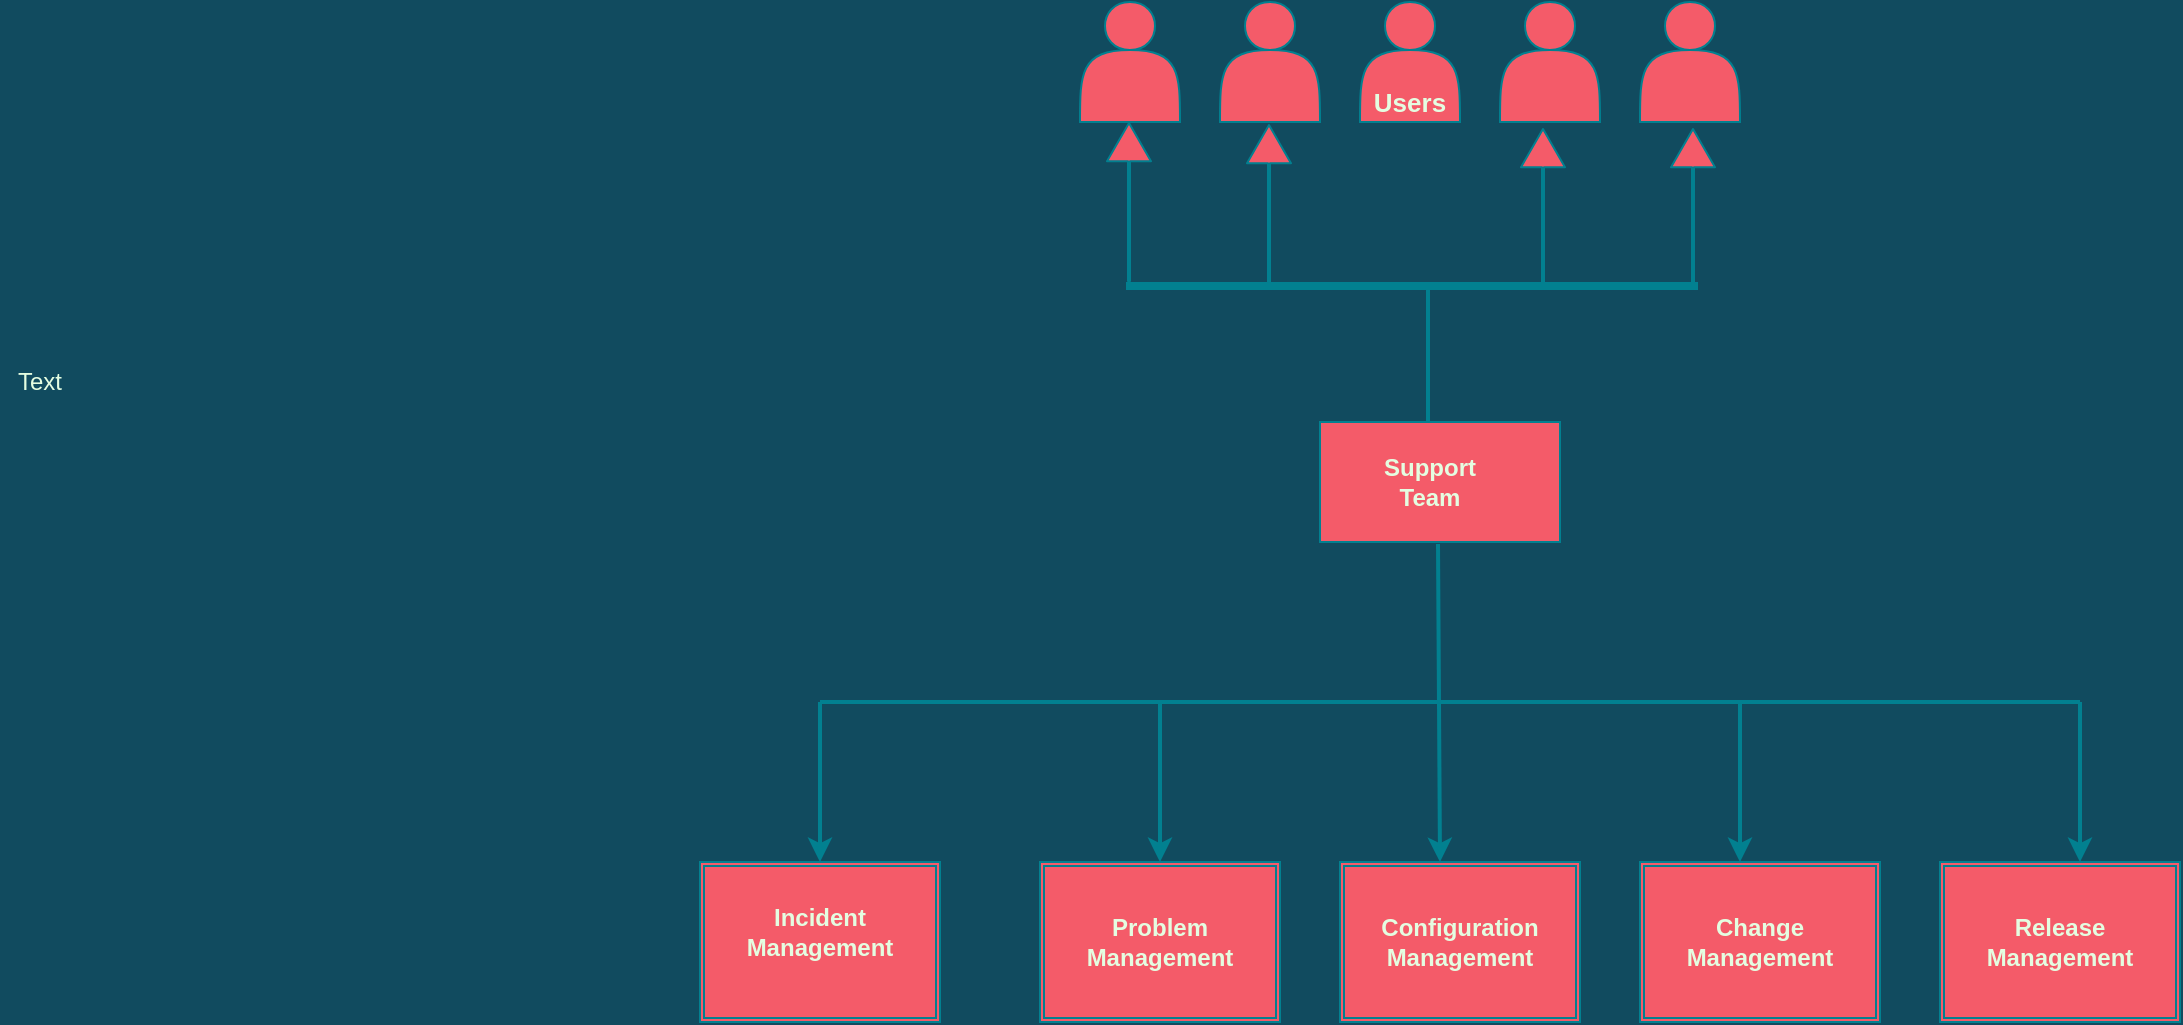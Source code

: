 <mxfile version="14.4.3" type="github">
  <diagram id="u0jsGPL0NDHtBA2eIrma" name="Page-1">
    <mxGraphModel dx="2272" dy="737" grid="1" gridSize="10" guides="1" tooltips="1" connect="1" arrows="1" fold="1" page="1" pageScale="1" pageWidth="850" pageHeight="1100" background="#114B5F" math="0" shadow="0">
      <root>
        <mxCell id="0" />
        <mxCell id="1" parent="0" />
        <mxCell id="ldq4RUyXctAk_ogEGEMd-15" value="" style="shape=actor;whiteSpace=wrap;html=1;fillColor=#F45B69;strokeColor=#028090;fontColor=#E4FDE1;" parent="1" vertex="1">
          <mxGeometry x="250" y="220" width="50" height="60" as="geometry" />
        </mxCell>
        <mxCell id="ldq4RUyXctAk_ogEGEMd-17" value="" style="shape=actor;whiteSpace=wrap;html=1;fillColor=#F45B69;strokeColor=#028090;fontColor=#E4FDE1;" parent="1" vertex="1">
          <mxGeometry x="320" y="220" width="50" height="60" as="geometry" />
        </mxCell>
        <mxCell id="ldq4RUyXctAk_ogEGEMd-18" value="" style="shape=actor;whiteSpace=wrap;html=1;fillColor=#F45B69;strokeColor=#028090;fontColor=#E4FDE1;" parent="1" vertex="1">
          <mxGeometry x="390" y="220" width="50" height="60" as="geometry" />
        </mxCell>
        <mxCell id="ldq4RUyXctAk_ogEGEMd-19" value="" style="shape=actor;whiteSpace=wrap;html=1;fillColor=#F45B69;strokeColor=#028090;fontColor=#E4FDE1;" parent="1" vertex="1">
          <mxGeometry x="460" y="220" width="50" height="60" as="geometry" />
        </mxCell>
        <mxCell id="ldq4RUyXctAk_ogEGEMd-20" value="" style="shape=actor;whiteSpace=wrap;html=1;fillColor=#F45B69;strokeColor=#028090;fontColor=#E4FDE1;" parent="1" vertex="1">
          <mxGeometry x="530" y="220" width="50" height="60" as="geometry" />
        </mxCell>
        <mxCell id="ldq4RUyXctAk_ogEGEMd-21" value="&lt;font style=&quot;font-size: 13px&quot;&gt;Users&lt;/font&gt;" style="text;html=1;align=center;verticalAlign=middle;whiteSpace=wrap;fontStyle=1;fontColor=#E4FDE1;" parent="1" vertex="1">
          <mxGeometry x="390" y="260" width="50" height="20" as="geometry" />
        </mxCell>
        <mxCell id="ldq4RUyXctAk_ogEGEMd-22" value="Text" style="text;html=1;strokeColor=none;fillColor=none;align=center;verticalAlign=middle;whiteSpace=wrap;fontColor=#E4FDE1;" parent="1" vertex="1">
          <mxGeometry x="-290" y="400" width="40" height="20" as="geometry" />
        </mxCell>
        <mxCell id="ldq4RUyXctAk_ogEGEMd-23" value="" style="shape=flexArrow;endArrow=classic;html=1;width=1;endSize=6.03;fillColor=#F45B69;strokeColor=#028090;fontColor=#E4FDE1;labelBackgroundColor=#114B5F;" parent="1" edge="1">
          <mxGeometry width="50" height="50" relative="1" as="geometry">
            <mxPoint x="274.5" y="360" as="sourcePoint" />
            <mxPoint x="274.5" y="280" as="targetPoint" />
          </mxGeometry>
        </mxCell>
        <mxCell id="ldq4RUyXctAk_ogEGEMd-26" value="" style="shape=flexArrow;endArrow=classic;html=1;width=1;endSize=6.03;fillColor=#F45B69;strokeColor=#028090;fontColor=#E4FDE1;labelBackgroundColor=#114B5F;" parent="1" edge="1">
          <mxGeometry width="50" height="50" relative="1" as="geometry">
            <mxPoint x="344.5" y="361" as="sourcePoint" />
            <mxPoint x="344.5" y="281" as="targetPoint" />
          </mxGeometry>
        </mxCell>
        <mxCell id="ldq4RUyXctAk_ogEGEMd-28" value="" style="shape=flexArrow;endArrow=classic;html=1;width=1;endSize=6.03;fillColor=#F45B69;strokeColor=#028090;fontColor=#E4FDE1;labelBackgroundColor=#114B5F;" parent="1" edge="1">
          <mxGeometry width="50" height="50" relative="1" as="geometry">
            <mxPoint x="481.5" y="363" as="sourcePoint" />
            <mxPoint x="481.5" y="283" as="targetPoint" />
          </mxGeometry>
        </mxCell>
        <mxCell id="ldq4RUyXctAk_ogEGEMd-29" value="" style="shape=flexArrow;endArrow=classic;html=1;width=1;endSize=6.03;fillColor=#F45B69;strokeColor=#028090;fontColor=#E4FDE1;labelBackgroundColor=#114B5F;" parent="1" edge="1">
          <mxGeometry width="50" height="50" relative="1" as="geometry">
            <mxPoint x="556.5" y="363" as="sourcePoint" />
            <mxPoint x="556.5" y="283" as="targetPoint" />
          </mxGeometry>
        </mxCell>
        <mxCell id="ldq4RUyXctAk_ogEGEMd-31" value="" style="whiteSpace=wrap;html=1;sketch=0;strokeColor=#028090;fillColor=#F45B69;fontColor=#E4FDE1;" parent="1" vertex="1">
          <mxGeometry x="370" y="430" width="120" height="60" as="geometry" />
        </mxCell>
        <mxCell id="ldq4RUyXctAk_ogEGEMd-32" value="Support Team" style="text;html=1;align=center;verticalAlign=middle;whiteSpace=wrap;sketch=0;fontStyle=1;fontColor=#E4FDE1;" parent="1" vertex="1">
          <mxGeometry x="395" y="450" width="60" height="20" as="geometry" />
        </mxCell>
        <mxCell id="ldq4RUyXctAk_ogEGEMd-33" value="" style="endArrow=none;html=1;strokeColor=#028090;strokeWidth=2;fillColor=#F45B69;fontColor=#E4FDE1;labelBackgroundColor=#114B5F;" parent="1" edge="1">
          <mxGeometry width="50" height="50" relative="1" as="geometry">
            <mxPoint x="424" y="430" as="sourcePoint" />
            <mxPoint x="424" y="360" as="targetPoint" />
          </mxGeometry>
        </mxCell>
        <mxCell id="ldq4RUyXctAk_ogEGEMd-45" value="" style="endArrow=none;html=1;strokeColor=#028090;strokeWidth=2;fillColor=#F45B69;fontColor=#E4FDE1;labelBackgroundColor=#114B5F;" parent="1" edge="1">
          <mxGeometry width="50" height="50" relative="1" as="geometry">
            <mxPoint x="120" y="570" as="sourcePoint" />
            <mxPoint x="750" y="570" as="targetPoint" />
          </mxGeometry>
        </mxCell>
        <mxCell id="ldq4RUyXctAk_ogEGEMd-46" value="" style="endArrow=classic;html=1;strokeColor=#028090;strokeWidth=2;fillColor=#F45B69;fontColor=#E4FDE1;labelBackgroundColor=#114B5F;" parent="1" edge="1">
          <mxGeometry width="50" height="50" relative="1" as="geometry">
            <mxPoint x="120" y="570" as="sourcePoint" />
            <mxPoint x="120" y="650" as="targetPoint" />
          </mxGeometry>
        </mxCell>
        <mxCell id="ldq4RUyXctAk_ogEGEMd-47" value="" style="endArrow=classic;html=1;strokeColor=#028090;strokeWidth=2;fillColor=#F45B69;fontColor=#E4FDE1;labelBackgroundColor=#114B5F;" parent="1" edge="1">
          <mxGeometry width="50" height="50" relative="1" as="geometry">
            <mxPoint x="290" y="570" as="sourcePoint" />
            <mxPoint x="290" y="650" as="targetPoint" />
          </mxGeometry>
        </mxCell>
        <mxCell id="ldq4RUyXctAk_ogEGEMd-48" value="" style="endArrow=classic;html=1;strokeColor=#028090;strokeWidth=2;fillColor=#F45B69;fontColor=#E4FDE1;labelBackgroundColor=#114B5F;" parent="1" edge="1">
          <mxGeometry width="50" height="50" relative="1" as="geometry">
            <mxPoint x="580" y="570" as="sourcePoint" />
            <mxPoint x="580" y="650" as="targetPoint" />
          </mxGeometry>
        </mxCell>
        <mxCell id="ldq4RUyXctAk_ogEGEMd-49" value="" style="endArrow=classic;html=1;strokeColor=#028090;strokeWidth=2;fillColor=#F45B69;fontColor=#E4FDE1;labelBackgroundColor=#114B5F;" parent="1" edge="1">
          <mxGeometry width="50" height="50" relative="1" as="geometry">
            <mxPoint x="750" y="570" as="sourcePoint" />
            <mxPoint x="750" y="650" as="targetPoint" />
          </mxGeometry>
        </mxCell>
        <mxCell id="ldq4RUyXctAk_ogEGEMd-59" value="" style="endArrow=classic;html=1;strokeColor=#028090;strokeWidth=2;fillColor=#F45B69;fontColor=#E4FDE1;exitX=0.575;exitY=1.017;exitDx=0;exitDy=0;exitPerimeter=0;labelBackgroundColor=#114B5F;" parent="1" edge="1">
          <mxGeometry width="50" height="50" relative="1" as="geometry">
            <mxPoint x="429" y="491.02" as="sourcePoint" />
            <mxPoint x="430" y="650" as="targetPoint" />
          </mxGeometry>
        </mxCell>
        <mxCell id="ldq4RUyXctAk_ogEGEMd-67" value="" style="line;strokeWidth=4;html=1;perimeter=backbonePerimeter;points=[];outlineConnect=0;sketch=0;fillColor=#F45B69;fontColor=#E4FDE1;strokeColor=#028090;labelBackgroundColor=#114B5F;" parent="1" vertex="1">
          <mxGeometry x="273" y="357" width="286" height="10" as="geometry" />
        </mxCell>
        <mxCell id="ldq4RUyXctAk_ogEGEMd-70" value="" style="shape=ext;double=1;whiteSpace=wrap;html=1;sketch=0;strokeColor=#028090;fillColor=#F45B69;fontColor=#E4FDE1;" parent="1" vertex="1">
          <mxGeometry x="60" y="650" width="120" height="80" as="geometry" />
        </mxCell>
        <mxCell id="ldq4RUyXctAk_ogEGEMd-72" value="Problem Management" style="shape=ext;double=1;whiteSpace=wrap;html=1;sketch=0;strokeColor=#028090;fillColor=#F45B69;fontColor=#E4FDE1;fontStyle=1;" parent="1" vertex="1">
          <mxGeometry x="230" y="650" width="120" height="80" as="geometry" />
        </mxCell>
        <mxCell id="ldq4RUyXctAk_ogEGEMd-73" value="Configuration Management" style="shape=ext;double=1;whiteSpace=wrap;html=1;sketch=0;strokeColor=#028090;fillColor=#F45B69;fontColor=#E4FDE1;fontStyle=1;" parent="1" vertex="1">
          <mxGeometry x="380" y="650" width="120" height="80" as="geometry" />
        </mxCell>
        <mxCell id="ldq4RUyXctAk_ogEGEMd-74" value="Change Management" style="shape=ext;double=1;whiteSpace=wrap;html=1;sketch=0;strokeColor=#028090;fillColor=#F45B69;fontColor=#E4FDE1;fontStyle=1;" parent="1" vertex="1">
          <mxGeometry x="530" y="650" width="120" height="80" as="geometry" />
        </mxCell>
        <mxCell id="ldq4RUyXctAk_ogEGEMd-75" value="Release Management" style="shape=ext;double=1;whiteSpace=wrap;html=1;sketch=0;strokeColor=#028090;fillColor=#F45B69;fontColor=#E4FDE1;fontStyle=1;" parent="1" vertex="1">
          <mxGeometry x="680" y="650" width="120" height="80" as="geometry" />
        </mxCell>
        <mxCell id="ldq4RUyXctAk_ogEGEMd-80" value="Incident Management" style="text;html=1;strokeColor=none;fillColor=none;align=center;verticalAlign=middle;whiteSpace=wrap;sketch=0;fontColor=#E4FDE1;fontStyle=1;" parent="1" vertex="1">
          <mxGeometry x="70" y="660" width="100" height="50" as="geometry" />
        </mxCell>
      </root>
    </mxGraphModel>
  </diagram>
</mxfile>
